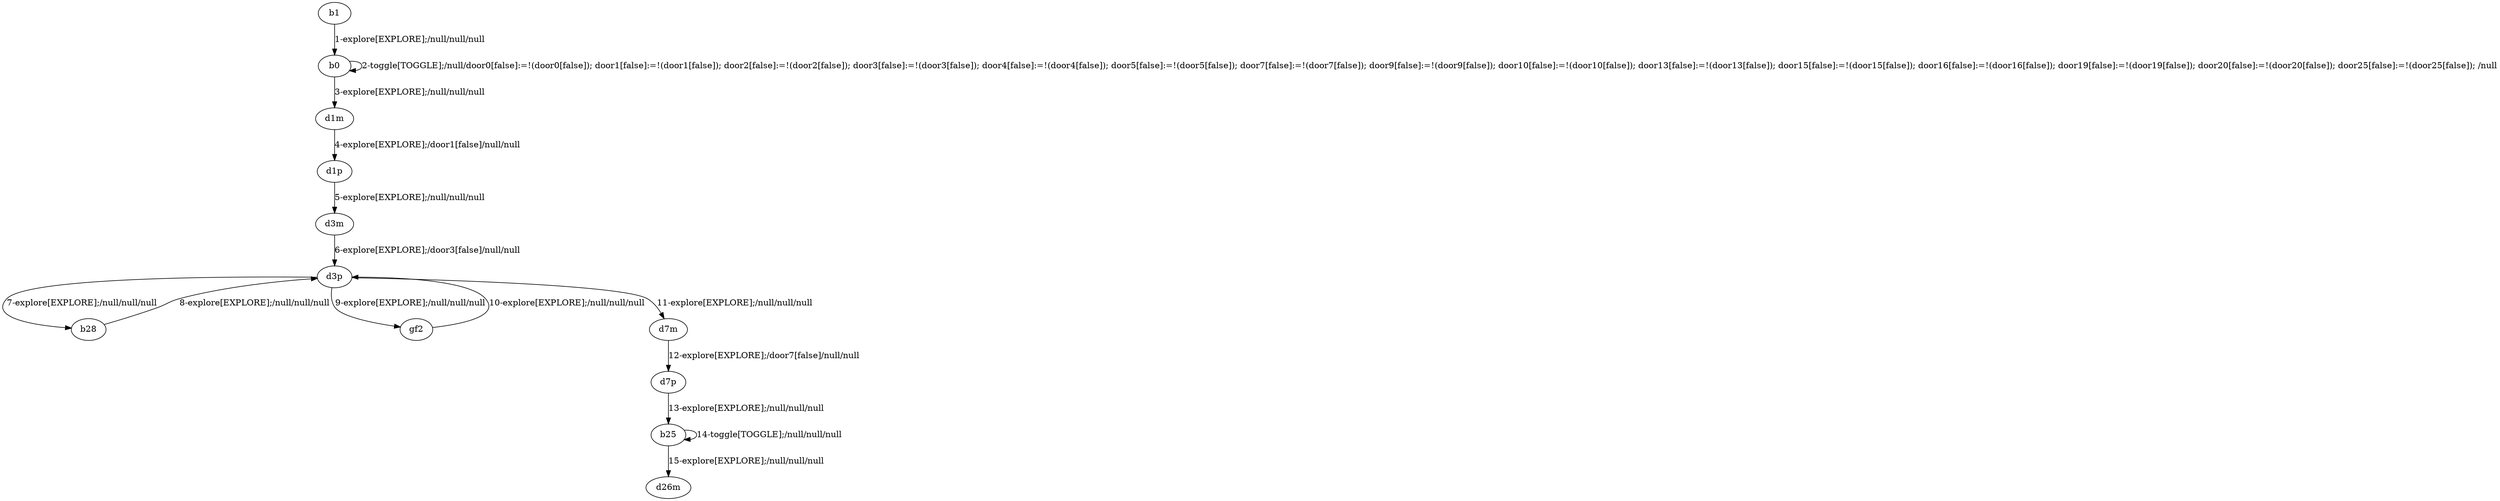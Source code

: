 # Total number of goals covered by this test: 2
# d3p --> b28
# b28 --> d3p

digraph g {
"b1" -> "b0" [label = "1-explore[EXPLORE];/null/null/null"];
"b0" -> "b0" [label = "2-toggle[TOGGLE];/null/door0[false]:=!(door0[false]); door1[false]:=!(door1[false]); door2[false]:=!(door2[false]); door3[false]:=!(door3[false]); door4[false]:=!(door4[false]); door5[false]:=!(door5[false]); door7[false]:=!(door7[false]); door9[false]:=!(door9[false]); door10[false]:=!(door10[false]); door13[false]:=!(door13[false]); door15[false]:=!(door15[false]); door16[false]:=!(door16[false]); door19[false]:=!(door19[false]); door20[false]:=!(door20[false]); door25[false]:=!(door25[false]); /null"];
"b0" -> "d1m" [label = "3-explore[EXPLORE];/null/null/null"];
"d1m" -> "d1p" [label = "4-explore[EXPLORE];/door1[false]/null/null"];
"d1p" -> "d3m" [label = "5-explore[EXPLORE];/null/null/null"];
"d3m" -> "d3p" [label = "6-explore[EXPLORE];/door3[false]/null/null"];
"d3p" -> "b28" [label = "7-explore[EXPLORE];/null/null/null"];
"b28" -> "d3p" [label = "8-explore[EXPLORE];/null/null/null"];
"d3p" -> "gf2" [label = "9-explore[EXPLORE];/null/null/null"];
"gf2" -> "d3p" [label = "10-explore[EXPLORE];/null/null/null"];
"d3p" -> "d7m" [label = "11-explore[EXPLORE];/null/null/null"];
"d7m" -> "d7p" [label = "12-explore[EXPLORE];/door7[false]/null/null"];
"d7p" -> "b25" [label = "13-explore[EXPLORE];/null/null/null"];
"b25" -> "b25" [label = "14-toggle[TOGGLE];/null/null/null"];
"b25" -> "d26m" [label = "15-explore[EXPLORE];/null/null/null"];
}